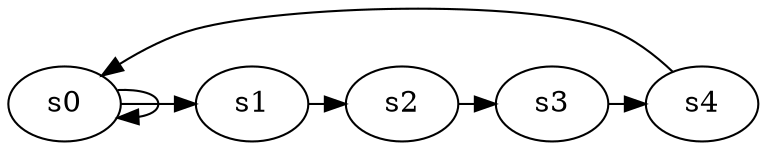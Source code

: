 digraph game_0569_cycle_5 {
    s0 [name="s0", player=0];
    s1 [name="s1", player=1, target=1];
    s2 [name="s2", player=1];
    s3 [name="s3", player=0, target=1];
    s4 [name="s4", player=0];

    s0 -> s1 [constraint="time == 8 || time == 24"];
    s1 -> s2 [constraint="time == 3 || time == 5 || time == 6 || time == 7 || time == 12 || time == 13"];
    s2 -> s3 [constraint="time % 2 == 0 && !(time % 4 == 0)"];
    s3 -> s4 [constraint="time % 3 == 1"];
    s4 -> s0 [constraint="time % 3 == 0 || time % 3 == 2"];
    s0 -> s0 [constraint="time % 2 == 0"];
}
